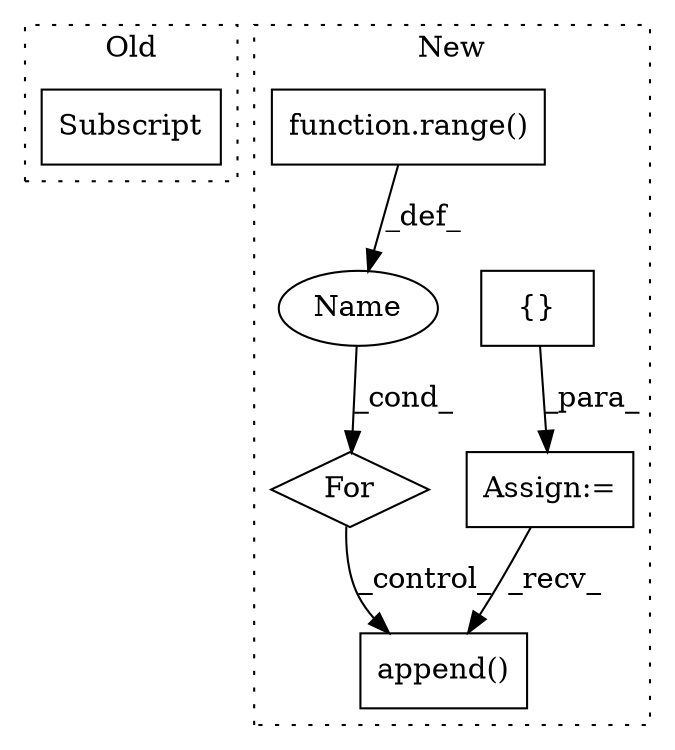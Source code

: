 digraph G {
subgraph cluster0 {
1 [label="Subscript" a="63" s="1724,0" l="58,0" shape="box"];
label = "Old";
style="dotted";
}
subgraph cluster1 {
2 [label="append()" a="75" s="2290,2311" l="19,1" shape="box"];
3 [label="{}" a="59" s="985,985" l="2,1" shape="box"];
4 [label="Assign:=" a="68" s="982" l="3" shape="box"];
5 [label="For" a="107" s="2163,2197" l="4,14" shape="diamond"];
6 [label="Name" a="87" s="2167" l="1" shape="ellipse"];
7 [label="function.range()" a="75" s="2172,2196" l="6,1" shape="box"];
label = "New";
style="dotted";
}
3 -> 4 [label="_para_"];
4 -> 2 [label="_recv_"];
5 -> 2 [label="_control_"];
6 -> 5 [label="_cond_"];
7 -> 6 [label="_def_"];
}